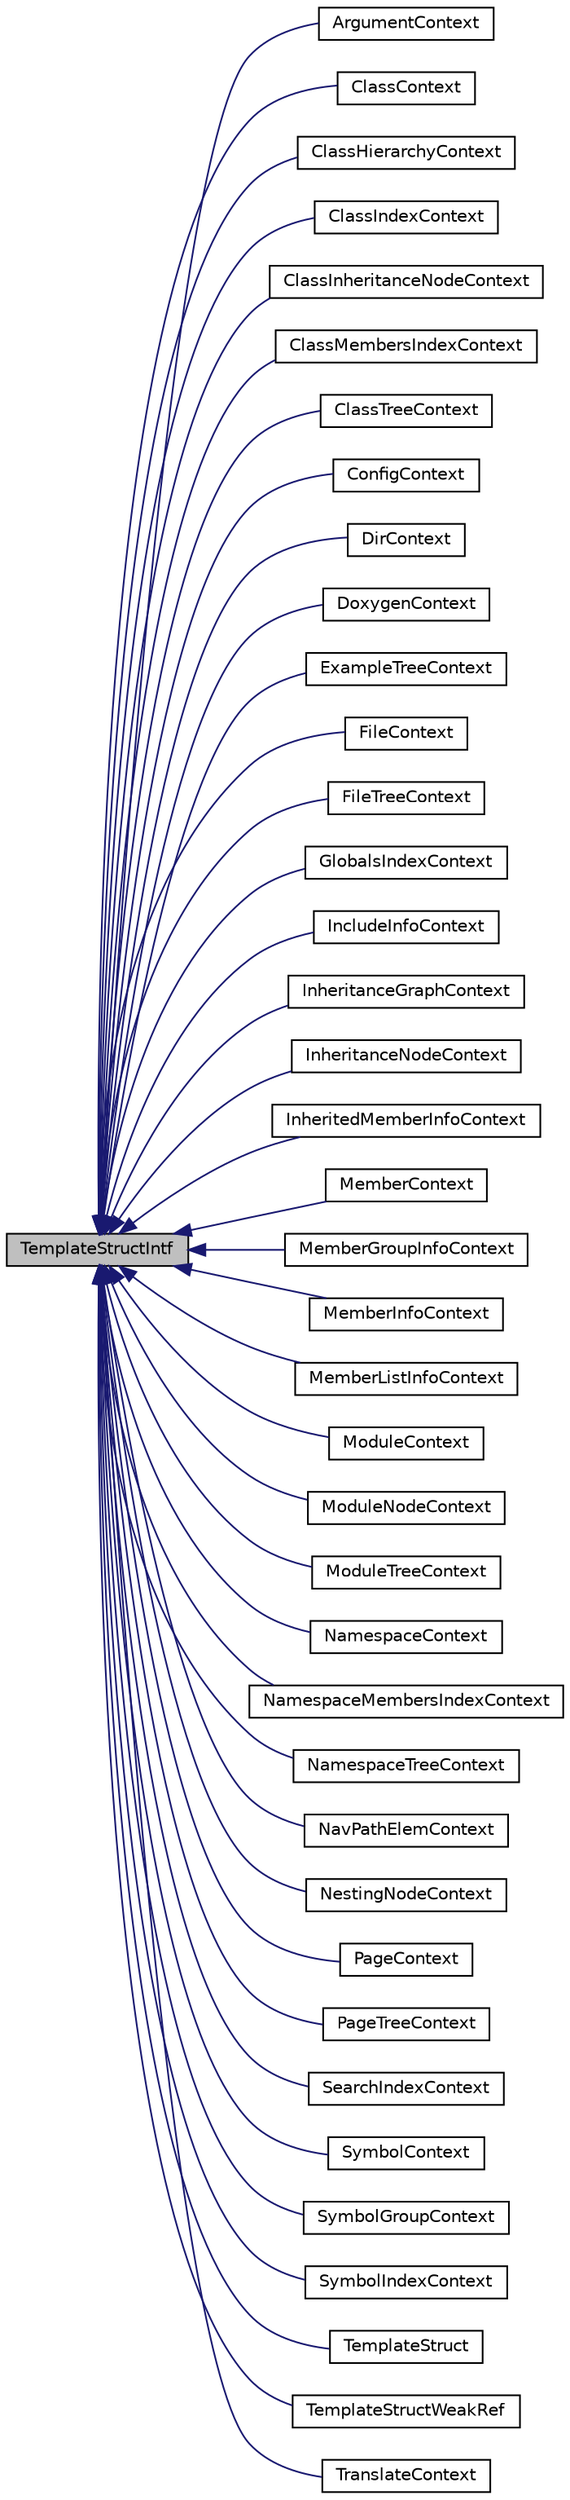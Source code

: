 digraph "TemplateStructIntf"
{
 // INTERACTIVE_SVG=YES
  edge [fontname="Helvetica",fontsize="10",labelfontname="Helvetica",labelfontsize="10"];
  node [fontname="Helvetica",fontsize="10",shape=record];
  rankdir="LR";
  Node0 [label="TemplateStructIntf",height=0.2,width=0.4,color="black", fillcolor="grey75", style="filled", fontcolor="black"];
  Node0 -> Node1 [dir="back",color="midnightblue",fontsize="10",style="solid",fontname="Helvetica"];
  Node1 [label="ArgumentContext",height=0.2,width=0.4,color="black", fillcolor="white", style="filled",URL="$d4/d24/class_argument_context.html"];
  Node0 -> Node2 [dir="back",color="midnightblue",fontsize="10",style="solid",fontname="Helvetica"];
  Node2 [label="ClassContext",height=0.2,width=0.4,color="black", fillcolor="white", style="filled",URL="$dc/d38/class_class_context.html"];
  Node0 -> Node3 [dir="back",color="midnightblue",fontsize="10",style="solid",fontname="Helvetica"];
  Node3 [label="ClassHierarchyContext",height=0.2,width=0.4,color="black", fillcolor="white", style="filled",URL="$de/d04/class_class_hierarchy_context.html"];
  Node0 -> Node4 [dir="back",color="midnightblue",fontsize="10",style="solid",fontname="Helvetica"];
  Node4 [label="ClassIndexContext",height=0.2,width=0.4,color="black", fillcolor="white", style="filled",URL="$dc/dfb/class_class_index_context.html"];
  Node0 -> Node5 [dir="back",color="midnightblue",fontsize="10",style="solid",fontname="Helvetica"];
  Node5 [label="ClassInheritanceNodeContext",height=0.2,width=0.4,color="black", fillcolor="white", style="filled",URL="$dc/da3/class_class_inheritance_node_context.html"];
  Node0 -> Node6 [dir="back",color="midnightblue",fontsize="10",style="solid",fontname="Helvetica"];
  Node6 [label="ClassMembersIndexContext",height=0.2,width=0.4,color="black", fillcolor="white", style="filled",URL="$d1/d32/class_class_members_index_context.html"];
  Node0 -> Node7 [dir="back",color="midnightblue",fontsize="10",style="solid",fontname="Helvetica"];
  Node7 [label="ClassTreeContext",height=0.2,width=0.4,color="black", fillcolor="white", style="filled",URL="$dc/d6f/class_class_tree_context.html"];
  Node0 -> Node8 [dir="back",color="midnightblue",fontsize="10",style="solid",fontname="Helvetica"];
  Node8 [label="ConfigContext",height=0.2,width=0.4,color="black", fillcolor="white", style="filled",URL="$d0/dd1/class_config_context.html"];
  Node0 -> Node9 [dir="back",color="midnightblue",fontsize="10",style="solid",fontname="Helvetica"];
  Node9 [label="DirContext",height=0.2,width=0.4,color="black", fillcolor="white", style="filled",URL="$d5/dca/class_dir_context.html"];
  Node0 -> Node10 [dir="back",color="midnightblue",fontsize="10",style="solid",fontname="Helvetica"];
  Node10 [label="DoxygenContext",height=0.2,width=0.4,color="black", fillcolor="white", style="filled",URL="$de/d68/class_doxygen_context.html"];
  Node0 -> Node11 [dir="back",color="midnightblue",fontsize="10",style="solid",fontname="Helvetica"];
  Node11 [label="ExampleTreeContext",height=0.2,width=0.4,color="black", fillcolor="white", style="filled",URL="$d5/d67/class_example_tree_context.html"];
  Node0 -> Node12 [dir="back",color="midnightblue",fontsize="10",style="solid",fontname="Helvetica"];
  Node12 [label="FileContext",height=0.2,width=0.4,color="black", fillcolor="white", style="filled",URL="$d3/db7/class_file_context.html"];
  Node0 -> Node13 [dir="back",color="midnightblue",fontsize="10",style="solid",fontname="Helvetica"];
  Node13 [label="FileTreeContext",height=0.2,width=0.4,color="black", fillcolor="white", style="filled",URL="$d6/dfa/class_file_tree_context.html"];
  Node0 -> Node14 [dir="back",color="midnightblue",fontsize="10",style="solid",fontname="Helvetica"];
  Node14 [label="GlobalsIndexContext",height=0.2,width=0.4,color="black", fillcolor="white", style="filled",URL="$da/dba/class_globals_index_context.html"];
  Node0 -> Node15 [dir="back",color="midnightblue",fontsize="10",style="solid",fontname="Helvetica"];
  Node15 [label="IncludeInfoContext",height=0.2,width=0.4,color="black", fillcolor="white", style="filled",URL="$d2/dfe/class_include_info_context.html"];
  Node0 -> Node16 [dir="back",color="midnightblue",fontsize="10",style="solid",fontname="Helvetica"];
  Node16 [label="InheritanceGraphContext",height=0.2,width=0.4,color="black", fillcolor="white", style="filled",URL="$d2/d30/class_inheritance_graph_context.html"];
  Node0 -> Node17 [dir="back",color="midnightblue",fontsize="10",style="solid",fontname="Helvetica"];
  Node17 [label="InheritanceNodeContext",height=0.2,width=0.4,color="black", fillcolor="white", style="filled",URL="$d6/d29/class_inheritance_node_context.html"];
  Node0 -> Node18 [dir="back",color="midnightblue",fontsize="10",style="solid",fontname="Helvetica"];
  Node18 [label="InheritedMemberInfoContext",height=0.2,width=0.4,color="black", fillcolor="white", style="filled",URL="$d7/dd6/class_inherited_member_info_context.html"];
  Node0 -> Node19 [dir="back",color="midnightblue",fontsize="10",style="solid",fontname="Helvetica"];
  Node19 [label="MemberContext",height=0.2,width=0.4,color="black", fillcolor="white", style="filled",URL="$d5/d43/class_member_context.html"];
  Node0 -> Node20 [dir="back",color="midnightblue",fontsize="10",style="solid",fontname="Helvetica"];
  Node20 [label="MemberGroupInfoContext",height=0.2,width=0.4,color="black", fillcolor="white", style="filled",URL="$d1/d7e/class_member_group_info_context.html"];
  Node0 -> Node21 [dir="back",color="midnightblue",fontsize="10",style="solid",fontname="Helvetica"];
  Node21 [label="MemberInfoContext",height=0.2,width=0.4,color="black", fillcolor="white", style="filled",URL="$d4/d22/class_member_info_context.html"];
  Node0 -> Node22 [dir="back",color="midnightblue",fontsize="10",style="solid",fontname="Helvetica"];
  Node22 [label="MemberListInfoContext",height=0.2,width=0.4,color="black", fillcolor="white", style="filled",URL="$d8/df1/class_member_list_info_context.html"];
  Node0 -> Node23 [dir="back",color="midnightblue",fontsize="10",style="solid",fontname="Helvetica"];
  Node23 [label="ModuleContext",height=0.2,width=0.4,color="black", fillcolor="white", style="filled",URL="$d2/d73/class_module_context.html"];
  Node0 -> Node24 [dir="back",color="midnightblue",fontsize="10",style="solid",fontname="Helvetica"];
  Node24 [label="ModuleNodeContext",height=0.2,width=0.4,color="black", fillcolor="white", style="filled",URL="$dc/d32/class_module_node_context.html"];
  Node0 -> Node25 [dir="back",color="midnightblue",fontsize="10",style="solid",fontname="Helvetica"];
  Node25 [label="ModuleTreeContext",height=0.2,width=0.4,color="black", fillcolor="white", style="filled",URL="$d3/d7a/class_module_tree_context.html"];
  Node0 -> Node26 [dir="back",color="midnightblue",fontsize="10",style="solid",fontname="Helvetica"];
  Node26 [label="NamespaceContext",height=0.2,width=0.4,color="black", fillcolor="white", style="filled",URL="$de/d00/class_namespace_context.html"];
  Node0 -> Node27 [dir="back",color="midnightblue",fontsize="10",style="solid",fontname="Helvetica"];
  Node27 [label="NamespaceMembersIndexContext",height=0.2,width=0.4,color="black", fillcolor="white", style="filled",URL="$d2/d4a/class_namespace_members_index_context.html"];
  Node0 -> Node28 [dir="back",color="midnightblue",fontsize="10",style="solid",fontname="Helvetica"];
  Node28 [label="NamespaceTreeContext",height=0.2,width=0.4,color="black", fillcolor="white", style="filled",URL="$d8/dd0/class_namespace_tree_context.html"];
  Node0 -> Node29 [dir="back",color="midnightblue",fontsize="10",style="solid",fontname="Helvetica"];
  Node29 [label="NavPathElemContext",height=0.2,width=0.4,color="black", fillcolor="white", style="filled",URL="$df/d82/class_nav_path_elem_context.html"];
  Node0 -> Node30 [dir="back",color="midnightblue",fontsize="10",style="solid",fontname="Helvetica"];
  Node30 [label="NestingNodeContext",height=0.2,width=0.4,color="black", fillcolor="white", style="filled",URL="$db/dc9/class_nesting_node_context.html"];
  Node0 -> Node31 [dir="back",color="midnightblue",fontsize="10",style="solid",fontname="Helvetica"];
  Node31 [label="PageContext",height=0.2,width=0.4,color="black", fillcolor="white", style="filled",URL="$db/dc8/class_page_context.html"];
  Node0 -> Node32 [dir="back",color="midnightblue",fontsize="10",style="solid",fontname="Helvetica"];
  Node32 [label="PageTreeContext",height=0.2,width=0.4,color="black", fillcolor="white", style="filled",URL="$d7/dea/class_page_tree_context.html"];
  Node0 -> Node33 [dir="back",color="midnightblue",fontsize="10",style="solid",fontname="Helvetica"];
  Node33 [label="SearchIndexContext",height=0.2,width=0.4,color="black", fillcolor="white", style="filled",URL="$da/ddb/class_search_index_context.html"];
  Node0 -> Node34 [dir="back",color="midnightblue",fontsize="10",style="solid",fontname="Helvetica"];
  Node34 [label="SymbolContext",height=0.2,width=0.4,color="black", fillcolor="white", style="filled",URL="$d0/d4b/class_symbol_context.html"];
  Node0 -> Node35 [dir="back",color="midnightblue",fontsize="10",style="solid",fontname="Helvetica"];
  Node35 [label="SymbolGroupContext",height=0.2,width=0.4,color="black", fillcolor="white", style="filled",URL="$d7/d10/class_symbol_group_context.html"];
  Node0 -> Node36 [dir="back",color="midnightblue",fontsize="10",style="solid",fontname="Helvetica"];
  Node36 [label="SymbolIndexContext",height=0.2,width=0.4,color="black", fillcolor="white", style="filled",URL="$d3/db8/class_symbol_index_context.html"];
  Node0 -> Node37 [dir="back",color="midnightblue",fontsize="10",style="solid",fontname="Helvetica"];
  Node37 [label="TemplateStruct",height=0.2,width=0.4,color="black", fillcolor="white", style="filled",URL="$d8/d4b/class_template_struct.html",tooltip="Default implementation of a context value of type struct. "];
  Node0 -> Node38 [dir="back",color="midnightblue",fontsize="10",style="solid",fontname="Helvetica"];
  Node38 [label="TemplateStructWeakRef",height=0.2,width=0.4,color="black", fillcolor="white", style="filled",URL="$d7/db4/class_template_struct_weak_ref.html",tooltip="Weak reference wrapper for TemplateStructIntf that provides access to the wrapped struct without hold..."];
  Node0 -> Node39 [dir="back",color="midnightblue",fontsize="10",style="solid",fontname="Helvetica"];
  Node39 [label="TranslateContext",height=0.2,width=0.4,color="black", fillcolor="white", style="filled",URL="$d2/dbb/class_translate_context.html"];
}
